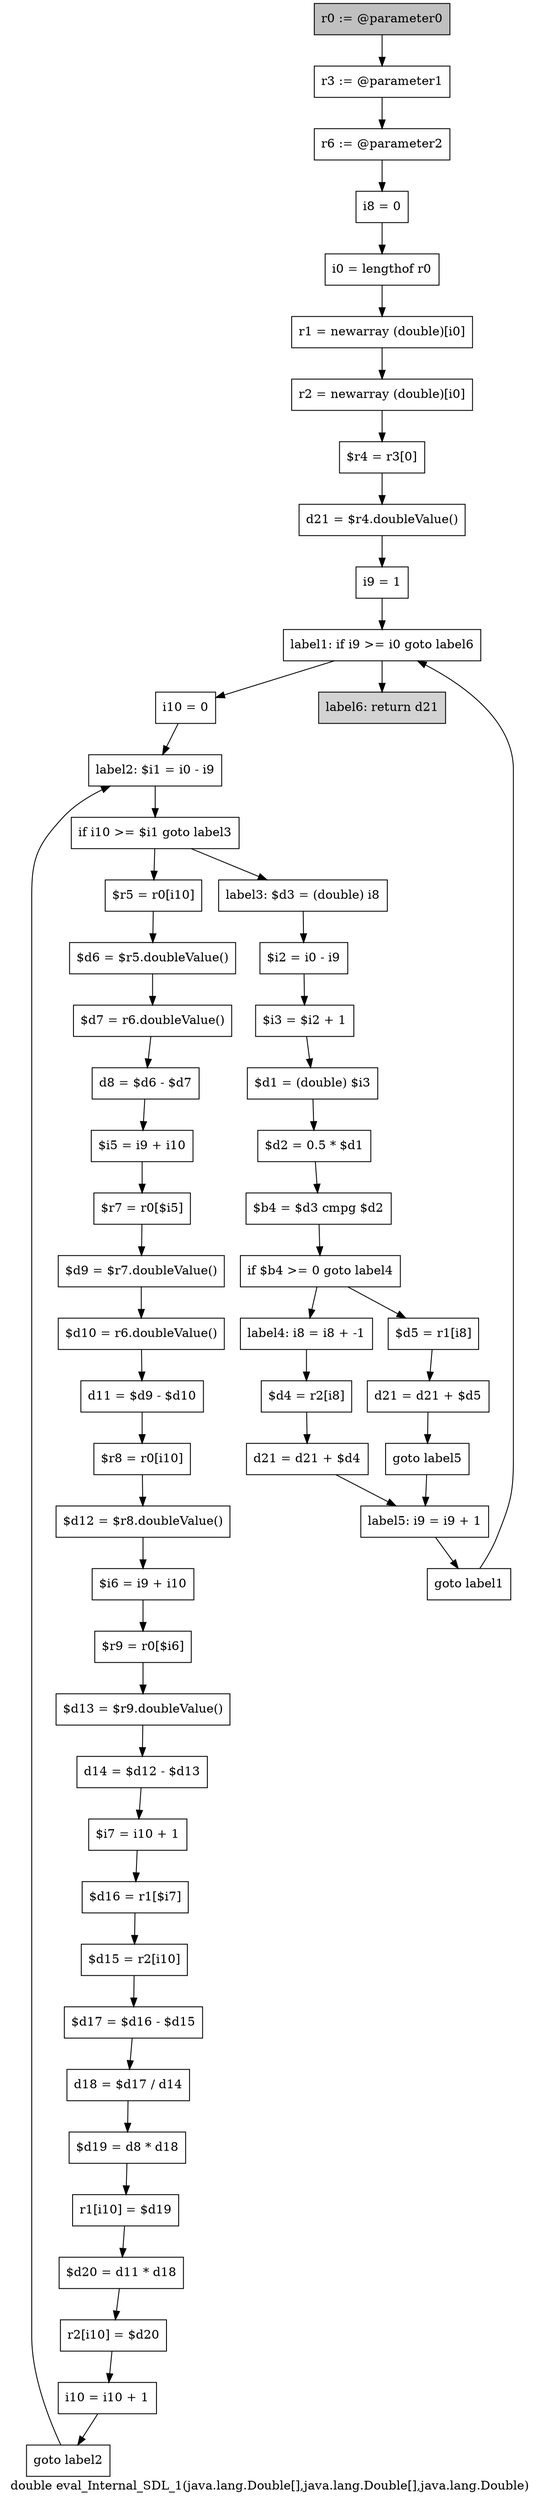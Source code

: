 digraph "double eval_Internal_SDL_1(java.lang.Double[],java.lang.Double[],java.lang.Double)" {
    label="double eval_Internal_SDL_1(java.lang.Double[],java.lang.Double[],java.lang.Double)";
    node [shape=box];
    "0" [style=filled,fillcolor=gray,label="r0 := @parameter0",];
    "1" [label="r3 := @parameter1",];
    "0"->"1";
    "2" [label="r6 := @parameter2",];
    "1"->"2";
    "3" [label="i8 = 0",];
    "2"->"3";
    "4" [label="i0 = lengthof r0",];
    "3"->"4";
    "5" [label="r1 = newarray (double)[i0]",];
    "4"->"5";
    "6" [label="r2 = newarray (double)[i0]",];
    "5"->"6";
    "7" [label="$r4 = r3[0]",];
    "6"->"7";
    "8" [label="d21 = $r4.doubleValue()",];
    "7"->"8";
    "9" [label="i9 = 1",];
    "8"->"9";
    "10" [label="label1: if i9 >= i0 goto label6",];
    "9"->"10";
    "11" [label="i10 = 0",];
    "10"->"11";
    "55" [style=filled,fillcolor=lightgray,label="label6: return d21",];
    "10"->"55";
    "12" [label="label2: $i1 = i0 - i9",];
    "11"->"12";
    "13" [label="if i10 >= $i1 goto label3",];
    "12"->"13";
    "14" [label="$r5 = r0[i10]",];
    "13"->"14";
    "40" [label="label3: $d3 = (double) i8",];
    "13"->"40";
    "15" [label="$d6 = $r5.doubleValue()",];
    "14"->"15";
    "16" [label="$d7 = r6.doubleValue()",];
    "15"->"16";
    "17" [label="d8 = $d6 - $d7",];
    "16"->"17";
    "18" [label="$i5 = i9 + i10",];
    "17"->"18";
    "19" [label="$r7 = r0[$i5]",];
    "18"->"19";
    "20" [label="$d9 = $r7.doubleValue()",];
    "19"->"20";
    "21" [label="$d10 = r6.doubleValue()",];
    "20"->"21";
    "22" [label="d11 = $d9 - $d10",];
    "21"->"22";
    "23" [label="$r8 = r0[i10]",];
    "22"->"23";
    "24" [label="$d12 = $r8.doubleValue()",];
    "23"->"24";
    "25" [label="$i6 = i9 + i10",];
    "24"->"25";
    "26" [label="$r9 = r0[$i6]",];
    "25"->"26";
    "27" [label="$d13 = $r9.doubleValue()",];
    "26"->"27";
    "28" [label="d14 = $d12 - $d13",];
    "27"->"28";
    "29" [label="$i7 = i10 + 1",];
    "28"->"29";
    "30" [label="$d16 = r1[$i7]",];
    "29"->"30";
    "31" [label="$d15 = r2[i10]",];
    "30"->"31";
    "32" [label="$d17 = $d16 - $d15",];
    "31"->"32";
    "33" [label="d18 = $d17 / d14",];
    "32"->"33";
    "34" [label="$d19 = d8 * d18",];
    "33"->"34";
    "35" [label="r1[i10] = $d19",];
    "34"->"35";
    "36" [label="$d20 = d11 * d18",];
    "35"->"36";
    "37" [label="r2[i10] = $d20",];
    "36"->"37";
    "38" [label="i10 = i10 + 1",];
    "37"->"38";
    "39" [label="goto label2",];
    "38"->"39";
    "39"->"12";
    "41" [label="$i2 = i0 - i9",];
    "40"->"41";
    "42" [label="$i3 = $i2 + 1",];
    "41"->"42";
    "43" [label="$d1 = (double) $i3",];
    "42"->"43";
    "44" [label="$d2 = 0.5 * $d1",];
    "43"->"44";
    "45" [label="$b4 = $d3 cmpg $d2",];
    "44"->"45";
    "46" [label="if $b4 >= 0 goto label4",];
    "45"->"46";
    "47" [label="$d5 = r1[i8]",];
    "46"->"47";
    "50" [label="label4: i8 = i8 + -1",];
    "46"->"50";
    "48" [label="d21 = d21 + $d5",];
    "47"->"48";
    "49" [label="goto label5",];
    "48"->"49";
    "53" [label="label5: i9 = i9 + 1",];
    "49"->"53";
    "51" [label="$d4 = r2[i8]",];
    "50"->"51";
    "52" [label="d21 = d21 + $d4",];
    "51"->"52";
    "52"->"53";
    "54" [label="goto label1",];
    "53"->"54";
    "54"->"10";
}
